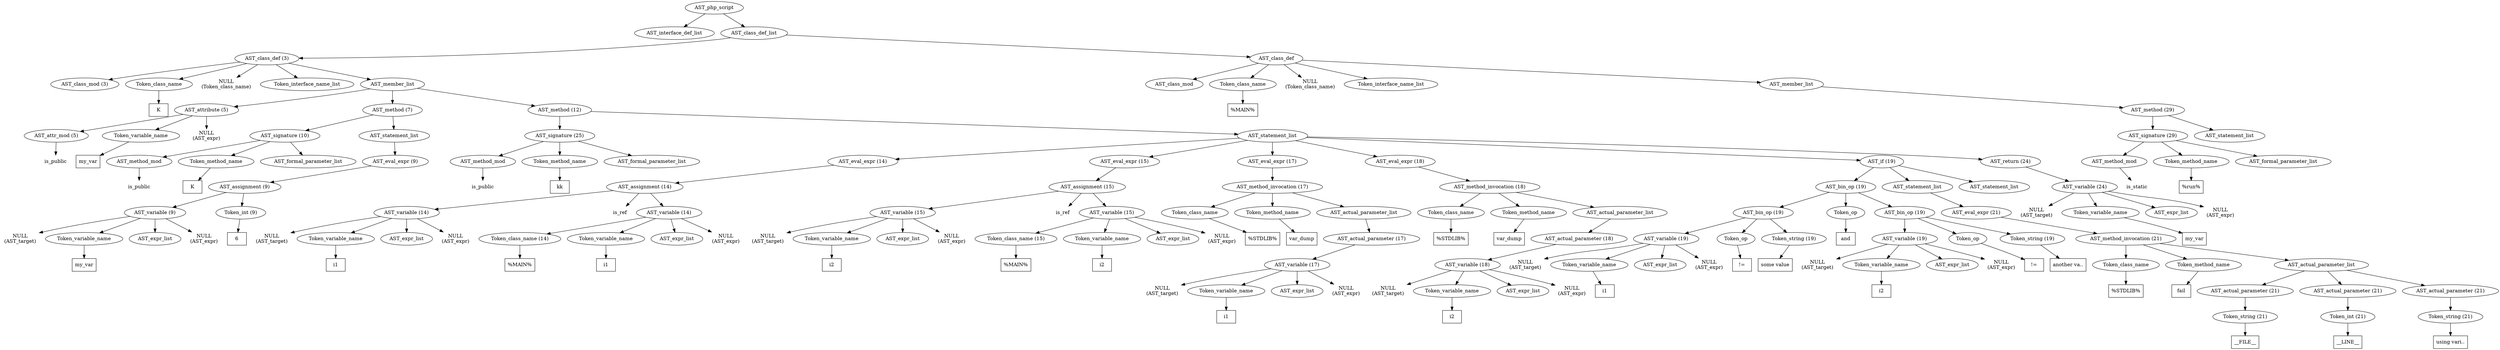 /*
 * AST in dot format generated by phc -- the PHP compiler
 */

digraph AST {
node_0 [label="AST_php_script"];
node_1 [label="AST_interface_def_list"];
node_2 [label="AST_class_def_list"];
node_3 [label="AST_class_def (3)"];
node_4 [label="AST_class_mod (3)"];
node_5 [label="Token_class_name"];
node_6 [label="K", shape=box]
node_5 -> node_6;
node_7 [label="NULL\n(Token_class_name)", shape=plaintext]
node_8 [label="Token_interface_name_list"];
node_9 [label="AST_member_list"];
node_10 [label="AST_attribute (5)"];
node_11 [label="AST_attr_mod (5)"];
node_12 [label="is_public", shape=plaintext]
node_11 -> node_12;
node_13 [label="Token_variable_name"];
node_14 [label="my_var", shape=box]
node_13 -> node_14;
node_15 [label="NULL\n(AST_expr)", shape=plaintext]
node_10 -> node_15;
node_10 -> node_13;
node_10 -> node_11;
node_16 [label="AST_method (7)"];
node_17 [label="AST_signature (10)"];
node_18 [label="AST_method_mod"];
node_19 [label="is_public", shape=plaintext]
node_18 -> node_19;
node_20 [label="Token_method_name"];
node_21 [label="K", shape=box]
node_20 -> node_21;
node_22 [label="AST_formal_parameter_list"];
node_17 -> node_22;
node_17 -> node_20;
node_17 -> node_18;
node_23 [label="AST_statement_list"];
node_24 [label="AST_eval_expr (9)"];
node_25 [label="AST_assignment (9)"];
node_26 [label="AST_variable (9)"];
node_27 [label="NULL\n(AST_target)", shape=plaintext]
node_28 [label="Token_variable_name"];
node_29 [label="my_var", shape=box]
node_28 -> node_29;
node_30 [label="AST_expr_list"];
node_31 [label="NULL\n(AST_expr)", shape=plaintext]
node_26 -> node_31;
node_26 -> node_30;
node_26 -> node_28;
node_26 -> node_27;
node_32 [label="Token_int (9)"];
node_33 [label="6", shape=box]
node_32 -> node_33;
node_25 -> node_32;
node_25 -> node_26;
node_24 -> node_25;
node_23 -> node_24;
node_16 -> node_23;
node_16 -> node_17;
node_34 [label="AST_method (12)"];
node_35 [label="AST_signature (25)"];
node_36 [label="AST_method_mod"];
node_37 [label="is_public", shape=plaintext]
node_36 -> node_37;
node_38 [label="Token_method_name"];
node_39 [label="kk", shape=box]
node_38 -> node_39;
node_40 [label="AST_formal_parameter_list"];
node_35 -> node_40;
node_35 -> node_38;
node_35 -> node_36;
node_41 [label="AST_statement_list"];
node_42 [label="AST_eval_expr (14)"];
node_43 [label="AST_assignment (14)"];
node_44 [label="AST_variable (14)"];
node_45 [label="NULL\n(AST_target)", shape=plaintext]
node_46 [label="Token_variable_name"];
node_47 [label="i1", shape=box]
node_46 -> node_47;
node_48 [label="AST_expr_list"];
node_49 [label="NULL\n(AST_expr)", shape=plaintext]
node_44 -> node_49;
node_44 -> node_48;
node_44 -> node_46;
node_44 -> node_45;
node_50 [label="is_ref", shape=plaintext]
node_51 [label="AST_variable (14)"];
node_52 [label="Token_class_name (14)"];
node_53 [label="%MAIN%", shape=box]
node_52 -> node_53;
node_54 [label="Token_variable_name"];
node_55 [label="i1", shape=box]
node_54 -> node_55;
node_56 [label="AST_expr_list"];
node_57 [label="NULL\n(AST_expr)", shape=plaintext]
node_51 -> node_57;
node_51 -> node_56;
node_51 -> node_54;
node_51 -> node_52;
node_43 -> node_51;
node_43 -> node_50;
node_43 -> node_44;
node_42 -> node_43;
node_58 [label="AST_eval_expr (15)"];
node_59 [label="AST_assignment (15)"];
node_60 [label="AST_variable (15)"];
node_61 [label="NULL\n(AST_target)", shape=plaintext]
node_62 [label="Token_variable_name"];
node_63 [label="i2", shape=box]
node_62 -> node_63;
node_64 [label="AST_expr_list"];
node_65 [label="NULL\n(AST_expr)", shape=plaintext]
node_60 -> node_65;
node_60 -> node_64;
node_60 -> node_62;
node_60 -> node_61;
node_66 [label="is_ref", shape=plaintext]
node_67 [label="AST_variable (15)"];
node_68 [label="Token_class_name (15)"];
node_69 [label="%MAIN%", shape=box]
node_68 -> node_69;
node_70 [label="Token_variable_name"];
node_71 [label="i2", shape=box]
node_70 -> node_71;
node_72 [label="AST_expr_list"];
node_73 [label="NULL\n(AST_expr)", shape=plaintext]
node_67 -> node_73;
node_67 -> node_72;
node_67 -> node_70;
node_67 -> node_68;
node_59 -> node_67;
node_59 -> node_66;
node_59 -> node_60;
node_58 -> node_59;
node_74 [label="AST_eval_expr (17)"];
node_75 [label="AST_method_invocation (17)"];
node_76 [label="Token_class_name"];
node_77 [label="%STDLIB%", shape=box]
node_76 -> node_77;
node_78 [label="Token_method_name"];
node_79 [label="var_dump", shape=box]
node_78 -> node_79;
node_80 [label="AST_actual_parameter_list"];
node_81 [label="AST_actual_parameter (17)"];
node_82 [label="AST_variable (17)"];
node_83 [label="NULL\n(AST_target)", shape=plaintext]
node_84 [label="Token_variable_name"];
node_85 [label="i1", shape=box]
node_84 -> node_85;
node_86 [label="AST_expr_list"];
node_87 [label="NULL\n(AST_expr)", shape=plaintext]
node_82 -> node_87;
node_82 -> node_86;
node_82 -> node_84;
node_82 -> node_83;
node_81 -> node_82;
node_80 -> node_81;
node_75 -> node_80;
node_75 -> node_78;
node_75 -> node_76;
node_74 -> node_75;
node_88 [label="AST_eval_expr (18)"];
node_89 [label="AST_method_invocation (18)"];
node_90 [label="Token_class_name"];
node_91 [label="%STDLIB%", shape=box]
node_90 -> node_91;
node_92 [label="Token_method_name"];
node_93 [label="var_dump", shape=box]
node_92 -> node_93;
node_94 [label="AST_actual_parameter_list"];
node_95 [label="AST_actual_parameter (18)"];
node_96 [label="AST_variable (18)"];
node_97 [label="NULL\n(AST_target)", shape=plaintext]
node_98 [label="Token_variable_name"];
node_99 [label="i2", shape=box]
node_98 -> node_99;
node_100 [label="AST_expr_list"];
node_101 [label="NULL\n(AST_expr)", shape=plaintext]
node_96 -> node_101;
node_96 -> node_100;
node_96 -> node_98;
node_96 -> node_97;
node_95 -> node_96;
node_94 -> node_95;
node_89 -> node_94;
node_89 -> node_92;
node_89 -> node_90;
node_88 -> node_89;
node_102 [label="AST_if (19)"];
node_103 [label="AST_bin_op (19)"];
node_104 [label="AST_bin_op (19)"];
node_105 [label="AST_variable (19)"];
node_106 [label="NULL\n(AST_target)", shape=plaintext]
node_107 [label="Token_variable_name"];
node_108 [label="i1", shape=box]
node_107 -> node_108;
node_109 [label="AST_expr_list"];
node_110 [label="NULL\n(AST_expr)", shape=plaintext]
node_105 -> node_110;
node_105 -> node_109;
node_105 -> node_107;
node_105 -> node_106;
node_111 [label="Token_op"];
node_112 [label="!=", shape=box]
node_111 -> node_112;
node_113 [label="Token_string (19)"];
node_114 [label="some value", shape=box]
node_113 -> node_114;
node_104 -> node_113;
node_104 -> node_111;
node_104 -> node_105;
node_115 [label="Token_op"];
node_116 [label="and", shape=box]
node_115 -> node_116;
node_117 [label="AST_bin_op (19)"];
node_118 [label="AST_variable (19)"];
node_119 [label="NULL\n(AST_target)", shape=plaintext]
node_120 [label="Token_variable_name"];
node_121 [label="i2", shape=box]
node_120 -> node_121;
node_122 [label="AST_expr_list"];
node_123 [label="NULL\n(AST_expr)", shape=plaintext]
node_118 -> node_123;
node_118 -> node_122;
node_118 -> node_120;
node_118 -> node_119;
node_124 [label="Token_op"];
node_125 [label="!=", shape=box]
node_124 -> node_125;
node_126 [label="Token_string (19)"];
node_127 [label="another va..", shape=box]
node_126 -> node_127;
node_117 -> node_126;
node_117 -> node_124;
node_117 -> node_118;
node_103 -> node_117;
node_103 -> node_115;
node_103 -> node_104;
node_128 [label="AST_statement_list"];
node_129 [label="AST_eval_expr (21)"];
node_130 [label="AST_method_invocation (21)"];
node_131 [label="Token_class_name"];
node_132 [label="%STDLIB%", shape=box]
node_131 -> node_132;
node_133 [label="Token_method_name"];
node_134 [label="fail", shape=box]
node_133 -> node_134;
node_135 [label="AST_actual_parameter_list"];
node_136 [label="AST_actual_parameter (21)"];
node_137 [label="Token_string (21)"];
node_138 [label="__FILE__", shape=box]
node_137 -> node_138;
node_136 -> node_137;
node_139 [label="AST_actual_parameter (21)"];
node_140 [label="Token_int (21)"];
node_141 [label="__LINE__", shape=box]
node_140 -> node_141;
node_139 -> node_140;
node_142 [label="AST_actual_parameter (21)"];
node_143 [label="Token_string (21)"];
node_144 [label="using vari..", shape=box]
node_143 -> node_144;
node_142 -> node_143;
node_135 -> node_142;
node_135 -> node_139;
node_135 -> node_136;
node_130 -> node_135;
node_130 -> node_133;
node_130 -> node_131;
node_129 -> node_130;
node_128 -> node_129;
node_145 [label="AST_statement_list"];
node_102 -> node_145;
node_102 -> node_128;
node_102 -> node_103;
node_146 [label="AST_return (24)"];
node_147 [label="AST_variable (24)"];
node_148 [label="NULL\n(AST_target)", shape=plaintext]
node_149 [label="Token_variable_name"];
node_150 [label="my_var", shape=box]
node_149 -> node_150;
node_151 [label="AST_expr_list"];
node_152 [label="NULL\n(AST_expr)", shape=plaintext]
node_147 -> node_152;
node_147 -> node_151;
node_147 -> node_149;
node_147 -> node_148;
node_146 -> node_147;
node_41 -> node_146;
node_41 -> node_102;
node_41 -> node_88;
node_41 -> node_74;
node_41 -> node_58;
node_41 -> node_42;
node_34 -> node_41;
node_34 -> node_35;
node_9 -> node_34;
node_9 -> node_16;
node_9 -> node_10;
node_3 -> node_9;
node_3 -> node_8;
node_3 -> node_7;
node_3 -> node_5;
node_3 -> node_4;
node_153 [label="AST_class_def"];
node_154 [label="AST_class_mod"];
node_155 [label="Token_class_name"];
node_156 [label="%MAIN%", shape=box]
node_155 -> node_156;
node_157 [label="NULL\n(Token_class_name)", shape=plaintext]
node_158 [label="Token_interface_name_list"];
node_159 [label="AST_member_list"];
node_160 [label="AST_method (29)"];
node_161 [label="AST_signature (29)"];
node_162 [label="AST_method_mod"];
node_163 [label="is_static", shape=plaintext]
node_162 -> node_163;
node_164 [label="Token_method_name"];
node_165 [label="%run%", shape=box]
node_164 -> node_165;
node_166 [label="AST_formal_parameter_list"];
node_161 -> node_166;
node_161 -> node_164;
node_161 -> node_162;
node_167 [label="AST_statement_list"];
node_160 -> node_167;
node_160 -> node_161;
node_159 -> node_160;
node_153 -> node_159;
node_153 -> node_158;
node_153 -> node_157;
node_153 -> node_155;
node_153 -> node_154;
node_2 -> node_153;
node_2 -> node_3;
node_0 -> node_2;
node_0 -> node_1;
}
